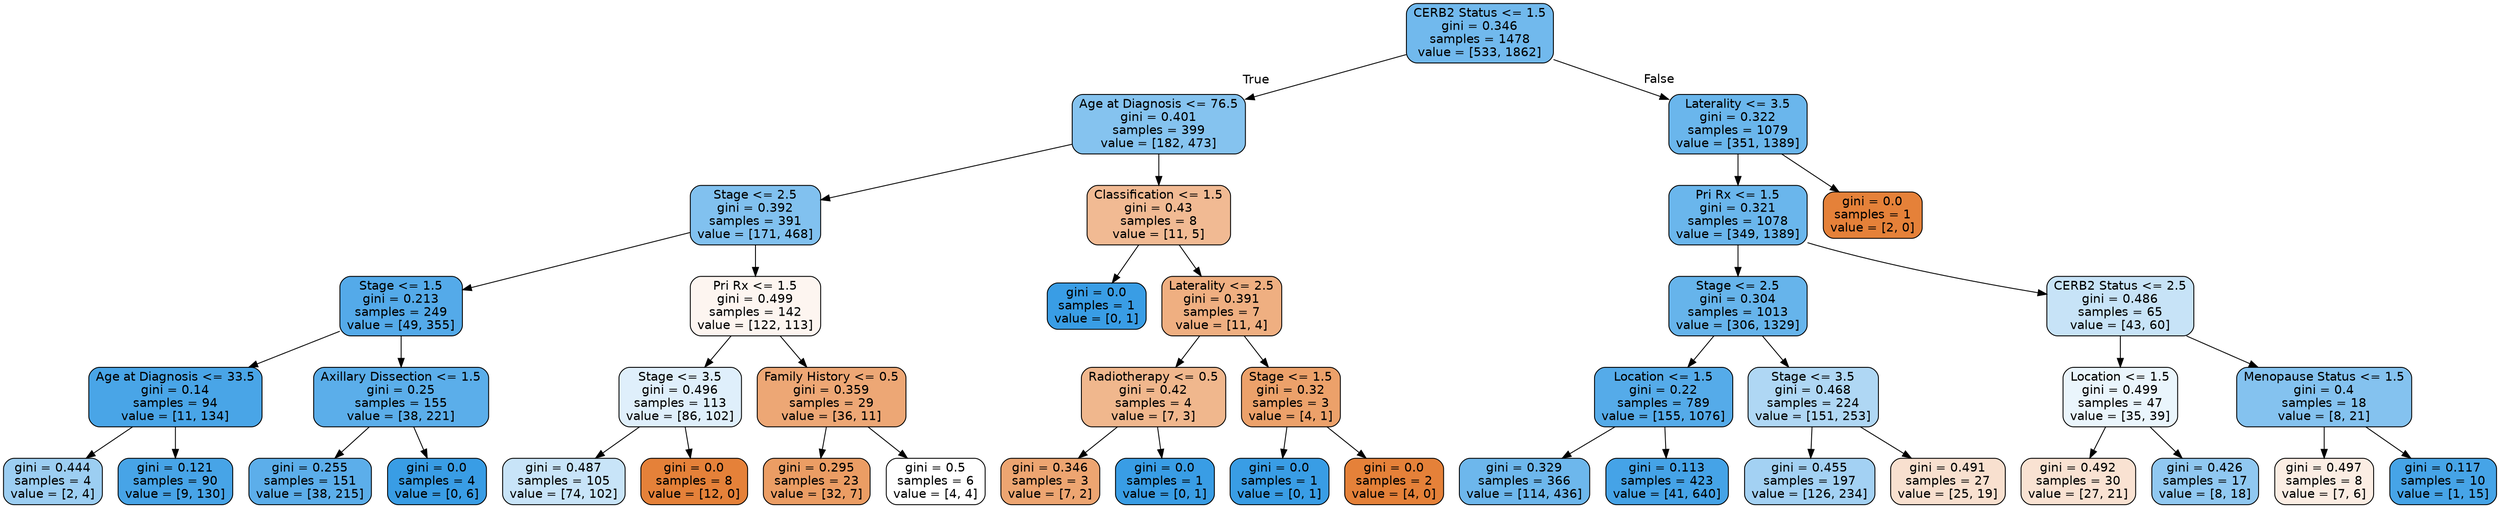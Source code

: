 digraph Tree {
node [shape=box, style="filled, rounded", color="black", fontname=helvetica] ;
edge [fontname=helvetica] ;
0 [label="CERB2 Status <= 1.5\ngini = 0.346\nsamples = 1478\nvalue = [533, 1862]", fillcolor="#399de5b6"] ;
1 [label="Age at Diagnosis <= 76.5\ngini = 0.401\nsamples = 399\nvalue = [182, 473]", fillcolor="#399de59d"] ;
0 -> 1 [labeldistance=2.5, labelangle=45, headlabel="True"] ;
2 [label="Stage <= 2.5\ngini = 0.392\nsamples = 391\nvalue = [171, 468]", fillcolor="#399de5a2"] ;
1 -> 2 ;
3 [label="Stage <= 1.5\ngini = 0.213\nsamples = 249\nvalue = [49, 355]", fillcolor="#399de5dc"] ;
2 -> 3 ;
4 [label="Age at Diagnosis <= 33.5\ngini = 0.14\nsamples = 94\nvalue = [11, 134]", fillcolor="#399de5ea"] ;
3 -> 4 ;
5 [label="gini = 0.444\nsamples = 4\nvalue = [2, 4]", fillcolor="#399de57f"] ;
4 -> 5 ;
6 [label="gini = 0.121\nsamples = 90\nvalue = [9, 130]", fillcolor="#399de5ed"] ;
4 -> 6 ;
7 [label="Axillary Dissection <= 1.5\ngini = 0.25\nsamples = 155\nvalue = [38, 221]", fillcolor="#399de5d3"] ;
3 -> 7 ;
8 [label="gini = 0.255\nsamples = 151\nvalue = [38, 215]", fillcolor="#399de5d2"] ;
7 -> 8 ;
9 [label="gini = 0.0\nsamples = 4\nvalue = [0, 6]", fillcolor="#399de5ff"] ;
7 -> 9 ;
10 [label="Pri Rx <= 1.5\ngini = 0.499\nsamples = 142\nvalue = [122, 113]", fillcolor="#e5813913"] ;
2 -> 10 ;
11 [label="Stage <= 3.5\ngini = 0.496\nsamples = 113\nvalue = [86, 102]", fillcolor="#399de528"] ;
10 -> 11 ;
12 [label="gini = 0.487\nsamples = 105\nvalue = [74, 102]", fillcolor="#399de546"] ;
11 -> 12 ;
13 [label="gini = 0.0\nsamples = 8\nvalue = [12, 0]", fillcolor="#e58139ff"] ;
11 -> 13 ;
14 [label="Family History <= 0.5\ngini = 0.359\nsamples = 29\nvalue = [36, 11]", fillcolor="#e58139b1"] ;
10 -> 14 ;
15 [label="gini = 0.295\nsamples = 23\nvalue = [32, 7]", fillcolor="#e58139c7"] ;
14 -> 15 ;
16 [label="gini = 0.5\nsamples = 6\nvalue = [4, 4]", fillcolor="#e5813900"] ;
14 -> 16 ;
17 [label="Classification <= 1.5\ngini = 0.43\nsamples = 8\nvalue = [11, 5]", fillcolor="#e581398b"] ;
1 -> 17 ;
18 [label="gini = 0.0\nsamples = 1\nvalue = [0, 1]", fillcolor="#399de5ff"] ;
17 -> 18 ;
19 [label="Laterality <= 2.5\ngini = 0.391\nsamples = 7\nvalue = [11, 4]", fillcolor="#e58139a2"] ;
17 -> 19 ;
20 [label="Radiotherapy <= 0.5\ngini = 0.42\nsamples = 4\nvalue = [7, 3]", fillcolor="#e5813992"] ;
19 -> 20 ;
21 [label="gini = 0.346\nsamples = 3\nvalue = [7, 2]", fillcolor="#e58139b6"] ;
20 -> 21 ;
22 [label="gini = 0.0\nsamples = 1\nvalue = [0, 1]", fillcolor="#399de5ff"] ;
20 -> 22 ;
23 [label="Stage <= 1.5\ngini = 0.32\nsamples = 3\nvalue = [4, 1]", fillcolor="#e58139bf"] ;
19 -> 23 ;
24 [label="gini = 0.0\nsamples = 1\nvalue = [0, 1]", fillcolor="#399de5ff"] ;
23 -> 24 ;
25 [label="gini = 0.0\nsamples = 2\nvalue = [4, 0]", fillcolor="#e58139ff"] ;
23 -> 25 ;
26 [label="Laterality <= 3.5\ngini = 0.322\nsamples = 1079\nvalue = [351, 1389]", fillcolor="#399de5bf"] ;
0 -> 26 [labeldistance=2.5, labelangle=-45, headlabel="False"] ;
27 [label="Pri Rx <= 1.5\ngini = 0.321\nsamples = 1078\nvalue = [349, 1389]", fillcolor="#399de5bf"] ;
26 -> 27 ;
28 [label="Stage <= 2.5\ngini = 0.304\nsamples = 1013\nvalue = [306, 1329]", fillcolor="#399de5c4"] ;
27 -> 28 ;
29 [label="Location <= 1.5\ngini = 0.22\nsamples = 789\nvalue = [155, 1076]", fillcolor="#399de5da"] ;
28 -> 29 ;
30 [label="gini = 0.329\nsamples = 366\nvalue = [114, 436]", fillcolor="#399de5bc"] ;
29 -> 30 ;
31 [label="gini = 0.113\nsamples = 423\nvalue = [41, 640]", fillcolor="#399de5ef"] ;
29 -> 31 ;
32 [label="Stage <= 3.5\ngini = 0.468\nsamples = 224\nvalue = [151, 253]", fillcolor="#399de567"] ;
28 -> 32 ;
33 [label="gini = 0.455\nsamples = 197\nvalue = [126, 234]", fillcolor="#399de576"] ;
32 -> 33 ;
34 [label="gini = 0.491\nsamples = 27\nvalue = [25, 19]", fillcolor="#e581393d"] ;
32 -> 34 ;
35 [label="CERB2 Status <= 2.5\ngini = 0.486\nsamples = 65\nvalue = [43, 60]", fillcolor="#399de548"] ;
27 -> 35 ;
36 [label="Location <= 1.5\ngini = 0.499\nsamples = 47\nvalue = [35, 39]", fillcolor="#399de51a"] ;
35 -> 36 ;
37 [label="gini = 0.492\nsamples = 30\nvalue = [27, 21]", fillcolor="#e5813939"] ;
36 -> 37 ;
38 [label="gini = 0.426\nsamples = 17\nvalue = [8, 18]", fillcolor="#399de58e"] ;
36 -> 38 ;
39 [label="Menopause Status <= 1.5\ngini = 0.4\nsamples = 18\nvalue = [8, 21]", fillcolor="#399de59e"] ;
35 -> 39 ;
40 [label="gini = 0.497\nsamples = 8\nvalue = [7, 6]", fillcolor="#e5813924"] ;
39 -> 40 ;
41 [label="gini = 0.117\nsamples = 10\nvalue = [1, 15]", fillcolor="#399de5ee"] ;
39 -> 41 ;
42 [label="gini = 0.0\nsamples = 1\nvalue = [2, 0]", fillcolor="#e58139ff"] ;
26 -> 42 ;
}